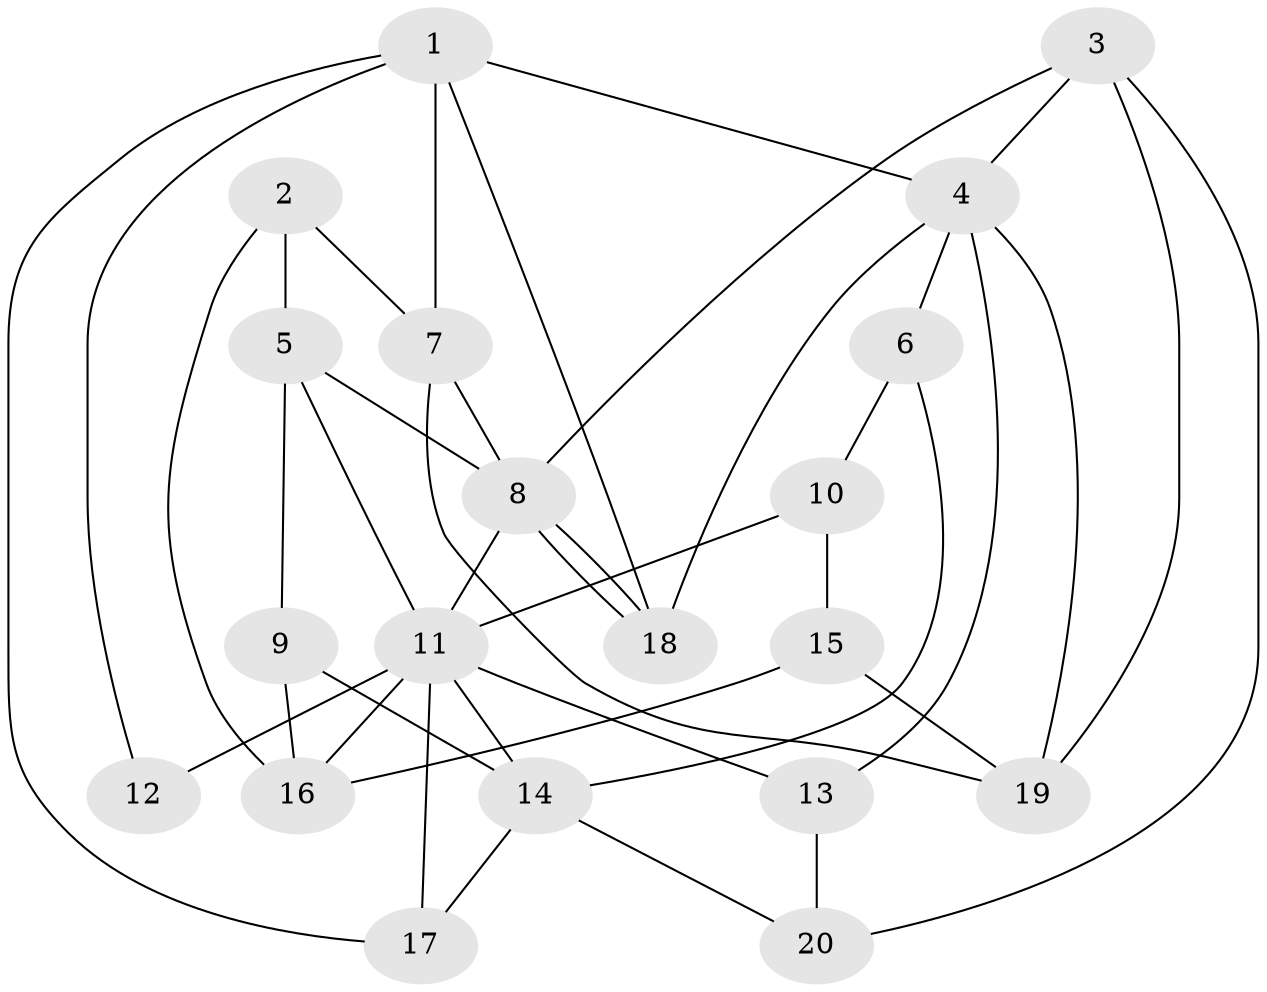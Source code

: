 // Generated by graph-tools (version 1.1) at 2025/46/02/15/25 05:46:28]
// undirected, 20 vertices, 40 edges
graph export_dot {
graph [start="1"]
  node [color=gray90,style=filled];
  1;
  2;
  3;
  4;
  5;
  6;
  7;
  8;
  9;
  10;
  11;
  12;
  13;
  14;
  15;
  16;
  17;
  18;
  19;
  20;
  1 -- 4;
  1 -- 7;
  1 -- 12;
  1 -- 17;
  1 -- 18;
  2 -- 5;
  2 -- 16;
  2 -- 7;
  3 -- 19;
  3 -- 4;
  3 -- 8;
  3 -- 20;
  4 -- 18;
  4 -- 19;
  4 -- 6;
  4 -- 13;
  5 -- 8;
  5 -- 11;
  5 -- 9;
  6 -- 14;
  6 -- 10;
  7 -- 8;
  7 -- 19;
  8 -- 18;
  8 -- 18;
  8 -- 11;
  9 -- 14;
  9 -- 16;
  10 -- 11;
  10 -- 15;
  11 -- 14;
  11 -- 12;
  11 -- 13;
  11 -- 16;
  11 -- 17;
  13 -- 20;
  14 -- 20;
  14 -- 17;
  15 -- 16;
  15 -- 19;
}
